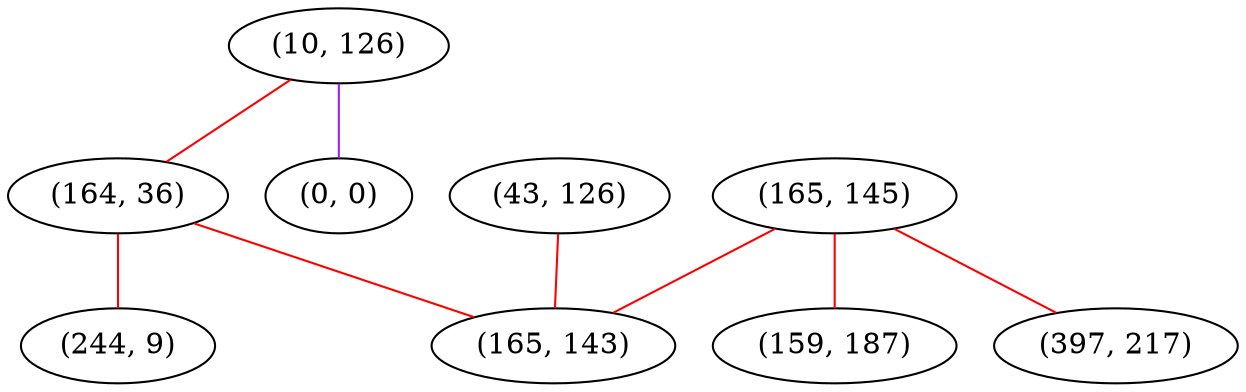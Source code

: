 graph "" {
"(10, 126)";
"(43, 126)";
"(165, 145)";
"(164, 36)";
"(0, 0)";
"(159, 187)";
"(165, 143)";
"(244, 9)";
"(397, 217)";
"(10, 126)" -- "(164, 36)"  [color=red, key=0, weight=1];
"(10, 126)" -- "(0, 0)"  [color=purple, key=0, weight=4];
"(43, 126)" -- "(165, 143)"  [color=red, key=0, weight=1];
"(165, 145)" -- "(159, 187)"  [color=red, key=0, weight=1];
"(165, 145)" -- "(165, 143)"  [color=red, key=0, weight=1];
"(165, 145)" -- "(397, 217)"  [color=red, key=0, weight=1];
"(164, 36)" -- "(244, 9)"  [color=red, key=0, weight=1];
"(164, 36)" -- "(165, 143)"  [color=red, key=0, weight=1];
}

